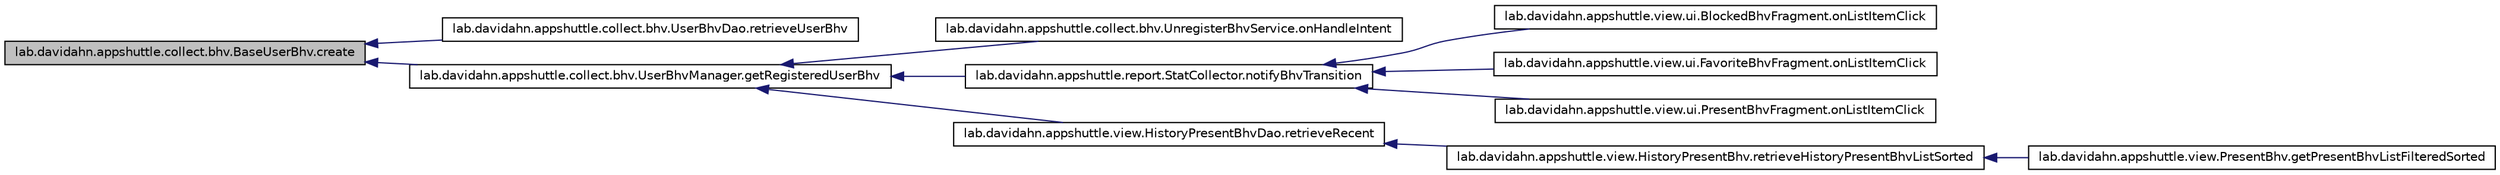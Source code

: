 digraph G
{
 // INTERACTIVE_SVG=YES
  edge [fontname="Helvetica",fontsize="10",labelfontname="Helvetica",labelfontsize="10"];
  node [fontname="Helvetica",fontsize="10",shape=record];
  rankdir="LR";
  Node1 [label="lab.davidahn.appshuttle.collect.bhv.BaseUserBhv.create",height=0.2,width=0.4,color="black", fillcolor="grey75", style="filled" fontcolor="black"];
  Node1 -> Node2 [dir="back",color="midnightblue",fontsize="10",style="solid"];
  Node2 [label="lab.davidahn.appshuttle.collect.bhv.UserBhvDao.retrieveUserBhv",height=0.2,width=0.4,color="black", fillcolor="white", style="filled",URL="$classlab_1_1davidahn_1_1appshuttle_1_1collect_1_1bhv_1_1_user_bhv_dao.html#ad5120804f22b8a845044c7ae2806b82b"];
  Node1 -> Node3 [dir="back",color="midnightblue",fontsize="10",style="solid"];
  Node3 [label="lab.davidahn.appshuttle.collect.bhv.UserBhvManager.getRegisteredUserBhv",height=0.2,width=0.4,color="black", fillcolor="white", style="filled",URL="$classlab_1_1davidahn_1_1appshuttle_1_1collect_1_1bhv_1_1_user_bhv_manager.html#a75593d51cbe273dfb50d6c8cdcc800d7"];
  Node3 -> Node4 [dir="back",color="midnightblue",fontsize="10",style="solid"];
  Node4 [label="lab.davidahn.appshuttle.collect.bhv.UnregisterBhvService.onHandleIntent",height=0.2,width=0.4,color="black", fillcolor="white", style="filled",URL="$classlab_1_1davidahn_1_1appshuttle_1_1collect_1_1bhv_1_1_unregister_bhv_service.html#ae07557aa8f7cc83f82cb7d77b21f1c3c"];
  Node3 -> Node5 [dir="back",color="midnightblue",fontsize="10",style="solid"];
  Node5 [label="lab.davidahn.appshuttle.report.StatCollector.notifyBhvTransition",height=0.2,width=0.4,color="black", fillcolor="white", style="filled",URL="$classlab_1_1davidahn_1_1appshuttle_1_1report_1_1_stat_collector.html#a5bd75c6d139e4eca7332a424e2d346bc"];
  Node5 -> Node6 [dir="back",color="midnightblue",fontsize="10",style="solid"];
  Node6 [label="lab.davidahn.appshuttle.view.ui.BlockedBhvFragment.onListItemClick",height=0.2,width=0.4,color="black", fillcolor="white", style="filled",URL="$classlab_1_1davidahn_1_1appshuttle_1_1view_1_1ui_1_1_blocked_bhv_fragment.html#a1e667f2329fe439b56161a5e5dd0c562"];
  Node5 -> Node7 [dir="back",color="midnightblue",fontsize="10",style="solid"];
  Node7 [label="lab.davidahn.appshuttle.view.ui.FavoriteBhvFragment.onListItemClick",height=0.2,width=0.4,color="black", fillcolor="white", style="filled",URL="$classlab_1_1davidahn_1_1appshuttle_1_1view_1_1ui_1_1_favorite_bhv_fragment.html#abb791eb9585f7f5b2ae9f1cdaacb2a5a"];
  Node5 -> Node8 [dir="back",color="midnightblue",fontsize="10",style="solid"];
  Node8 [label="lab.davidahn.appshuttle.view.ui.PresentBhvFragment.onListItemClick",height=0.2,width=0.4,color="black", fillcolor="white", style="filled",URL="$classlab_1_1davidahn_1_1appshuttle_1_1view_1_1ui_1_1_present_bhv_fragment.html#acd4463cc478da3595ed8e421df544b4c"];
  Node3 -> Node9 [dir="back",color="midnightblue",fontsize="10",style="solid"];
  Node9 [label="lab.davidahn.appshuttle.view.HistoryPresentBhvDao.retrieveRecent",height=0.2,width=0.4,color="black", fillcolor="white", style="filled",URL="$classlab_1_1davidahn_1_1appshuttle_1_1view_1_1_history_present_bhv_dao.html#a27e9e765af44214c4df1cca0c745a04c"];
  Node9 -> Node10 [dir="back",color="midnightblue",fontsize="10",style="solid"];
  Node10 [label="lab.davidahn.appshuttle.view.HistoryPresentBhv.retrieveHistoryPresentBhvListSorted",height=0.2,width=0.4,color="black", fillcolor="white", style="filled",URL="$classlab_1_1davidahn_1_1appshuttle_1_1view_1_1_history_present_bhv.html#a2c2091974b4ef03bd8262641795c92fa"];
  Node10 -> Node11 [dir="back",color="midnightblue",fontsize="10",style="solid"];
  Node11 [label="lab.davidahn.appshuttle.view.PresentBhv.getPresentBhvListFilteredSorted",height=0.2,width=0.4,color="black", fillcolor="white", style="filled",URL="$classlab_1_1davidahn_1_1appshuttle_1_1view_1_1_present_bhv.html#ae787746dc64ec3aeab061fe28cfae683"];
}
